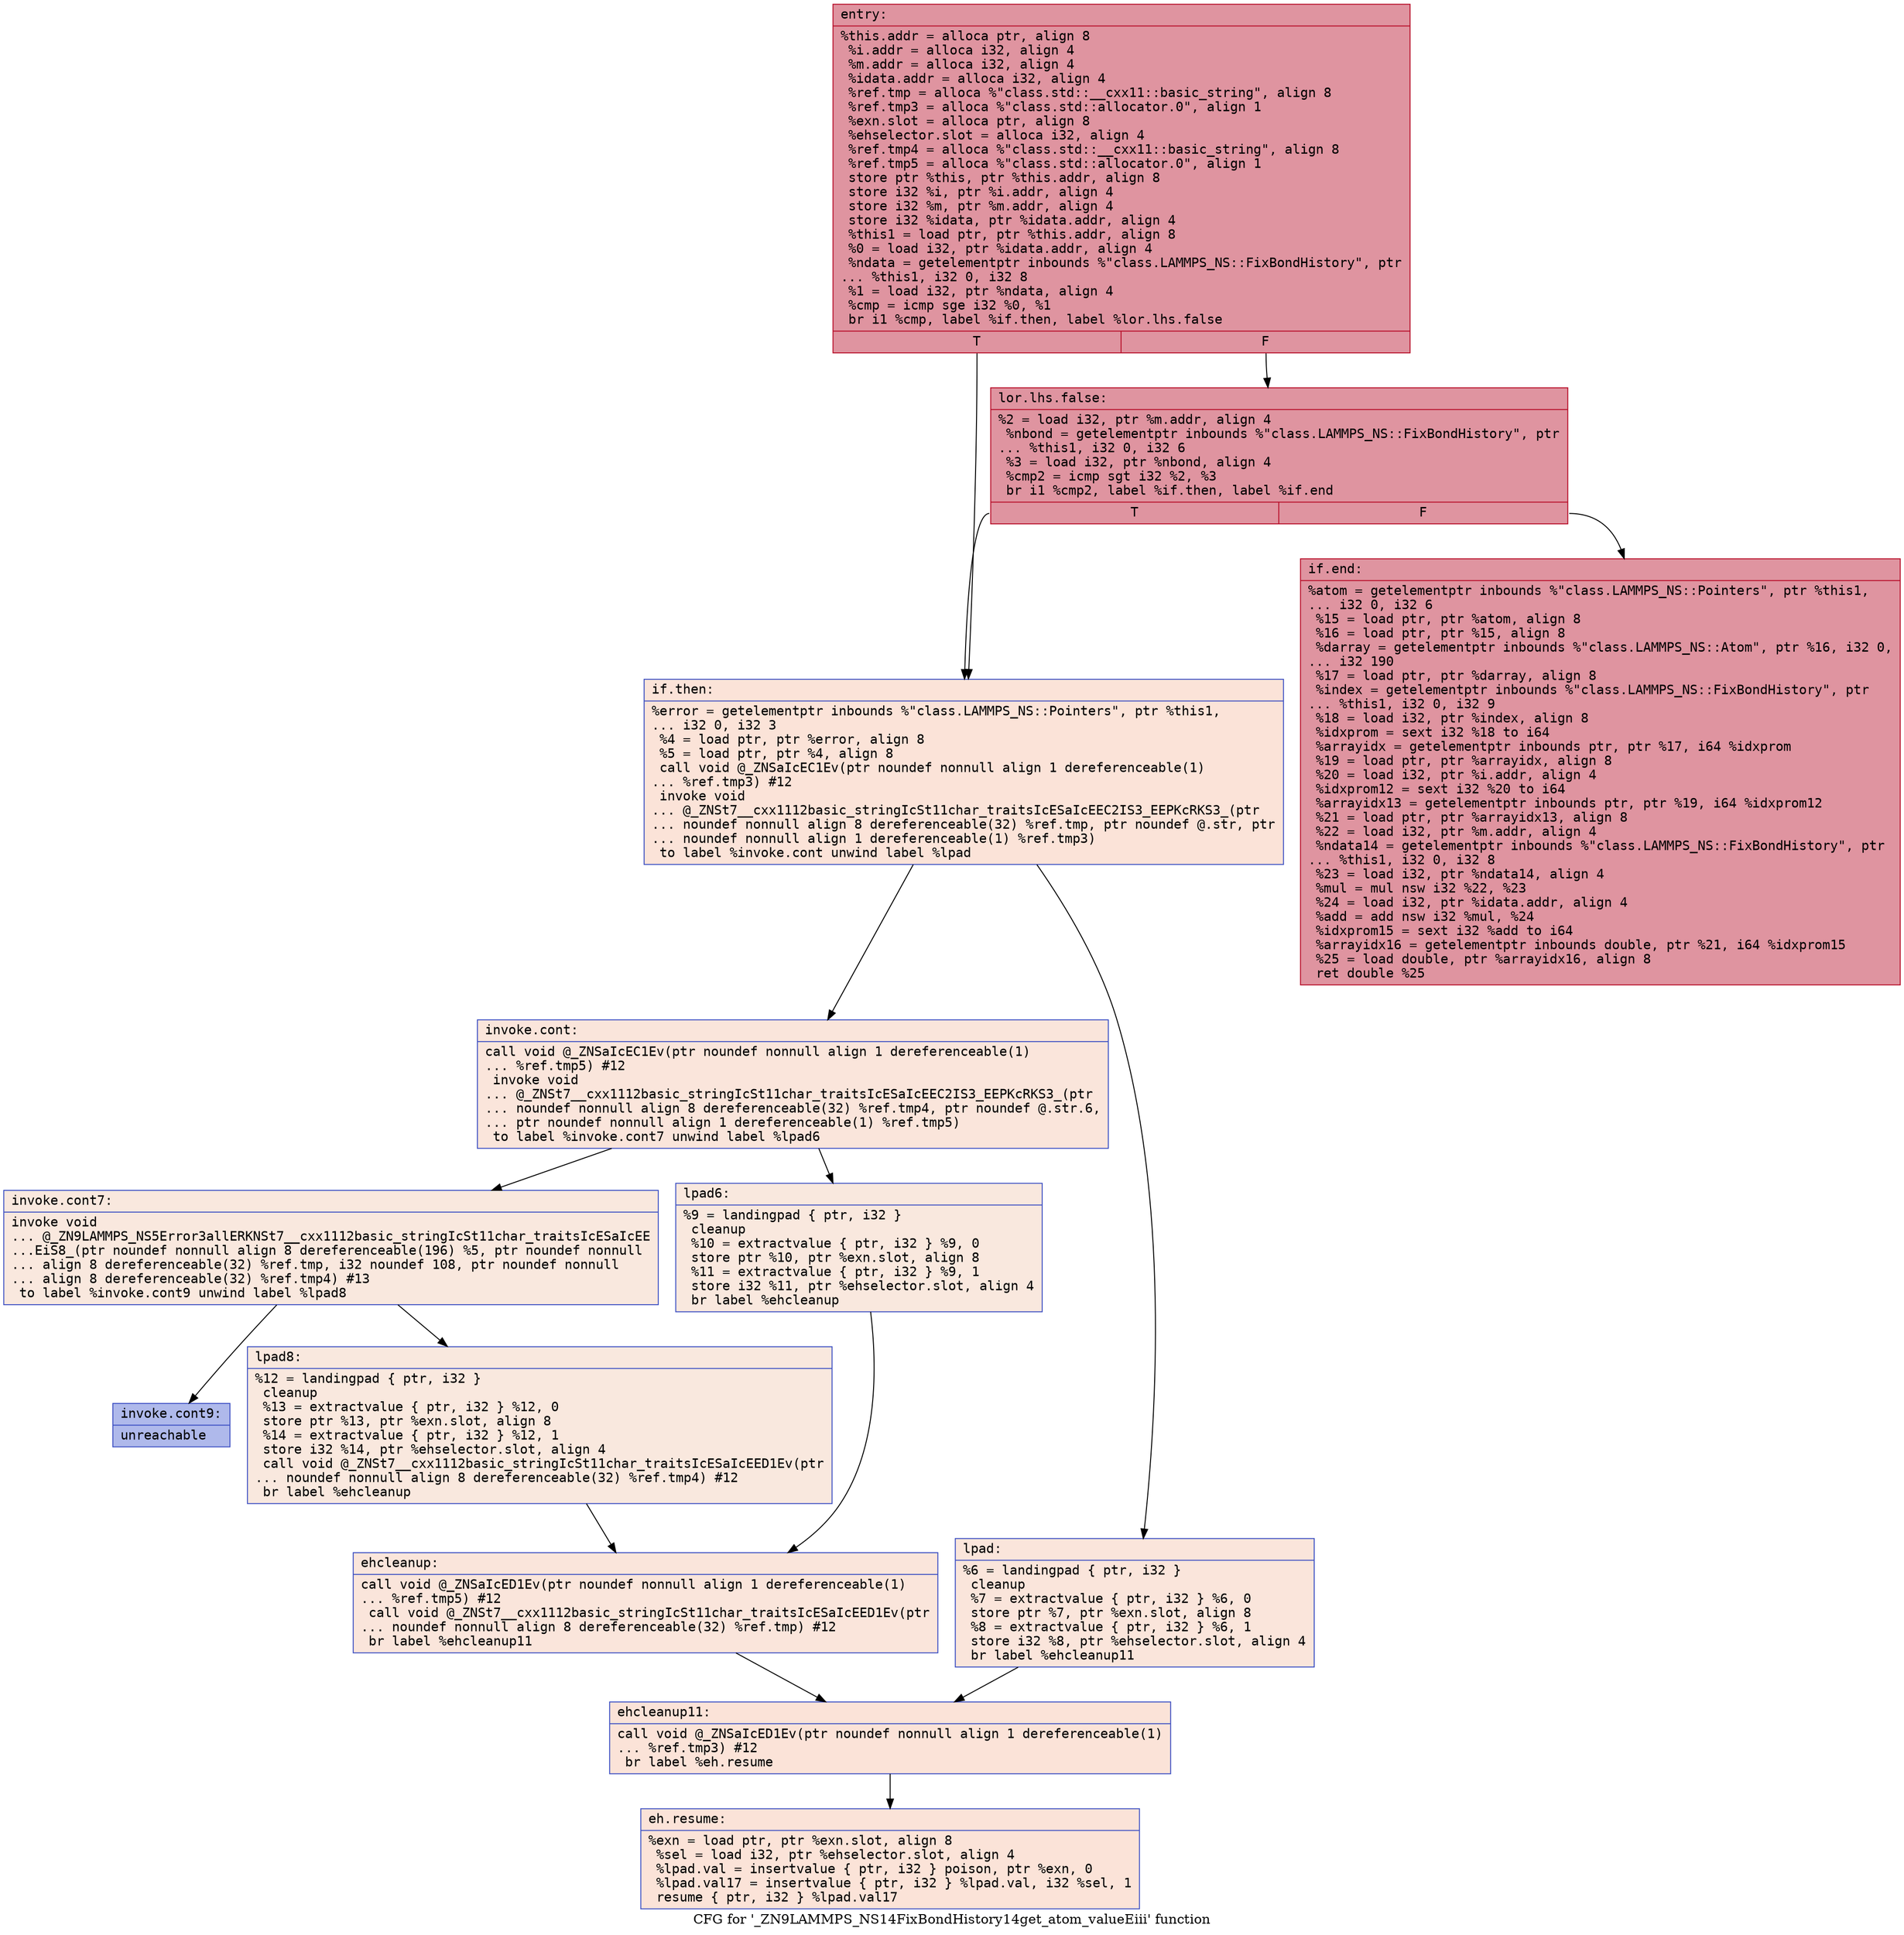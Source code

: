 digraph "CFG for '_ZN9LAMMPS_NS14FixBondHistory14get_atom_valueEiii' function" {
	label="CFG for '_ZN9LAMMPS_NS14FixBondHistory14get_atom_valueEiii' function";

	Node0x55e722ca2cd0 [shape=record,color="#b70d28ff", style=filled, fillcolor="#b70d2870" fontname="Courier",label="{entry:\l|  %this.addr = alloca ptr, align 8\l  %i.addr = alloca i32, align 4\l  %m.addr = alloca i32, align 4\l  %idata.addr = alloca i32, align 4\l  %ref.tmp = alloca %\"class.std::__cxx11::basic_string\", align 8\l  %ref.tmp3 = alloca %\"class.std::allocator.0\", align 1\l  %exn.slot = alloca ptr, align 8\l  %ehselector.slot = alloca i32, align 4\l  %ref.tmp4 = alloca %\"class.std::__cxx11::basic_string\", align 8\l  %ref.tmp5 = alloca %\"class.std::allocator.0\", align 1\l  store ptr %this, ptr %this.addr, align 8\l  store i32 %i, ptr %i.addr, align 4\l  store i32 %m, ptr %m.addr, align 4\l  store i32 %idata, ptr %idata.addr, align 4\l  %this1 = load ptr, ptr %this.addr, align 8\l  %0 = load i32, ptr %idata.addr, align 4\l  %ndata = getelementptr inbounds %\"class.LAMMPS_NS::FixBondHistory\", ptr\l... %this1, i32 0, i32 8\l  %1 = load i32, ptr %ndata, align 4\l  %cmp = icmp sge i32 %0, %1\l  br i1 %cmp, label %if.then, label %lor.lhs.false\l|{<s0>T|<s1>F}}"];
	Node0x55e722ca2cd0:s0 -> Node0x55e722cbd7c0[tooltip="entry -> if.then\nProbability 0.00%" ];
	Node0x55e722ca2cd0:s1 -> Node0x55e722cbd810[tooltip="entry -> lor.lhs.false\nProbability 100.00%" ];
	Node0x55e722cbd810 [shape=record,color="#b70d28ff", style=filled, fillcolor="#b70d2870" fontname="Courier",label="{lor.lhs.false:\l|  %2 = load i32, ptr %m.addr, align 4\l  %nbond = getelementptr inbounds %\"class.LAMMPS_NS::FixBondHistory\", ptr\l... %this1, i32 0, i32 6\l  %3 = load i32, ptr %nbond, align 4\l  %cmp2 = icmp sgt i32 %2, %3\l  br i1 %cmp2, label %if.then, label %if.end\l|{<s0>T|<s1>F}}"];
	Node0x55e722cbd810:s0 -> Node0x55e722cbd7c0[tooltip="lor.lhs.false -> if.then\nProbability 0.00%" ];
	Node0x55e722cbd810:s1 -> Node0x55e722cbdbb0[tooltip="lor.lhs.false -> if.end\nProbability 100.00%" ];
	Node0x55e722cbd7c0 [shape=record,color="#3d50c3ff", style=filled, fillcolor="#f6bfa670" fontname="Courier",label="{if.then:\l|  %error = getelementptr inbounds %\"class.LAMMPS_NS::Pointers\", ptr %this1,\l... i32 0, i32 3\l  %4 = load ptr, ptr %error, align 8\l  %5 = load ptr, ptr %4, align 8\l  call void @_ZNSaIcEC1Ev(ptr noundef nonnull align 1 dereferenceable(1)\l... %ref.tmp3) #12\l  invoke void\l... @_ZNSt7__cxx1112basic_stringIcSt11char_traitsIcESaIcEEC2IS3_EEPKcRKS3_(ptr\l... noundef nonnull align 8 dereferenceable(32) %ref.tmp, ptr noundef @.str, ptr\l... noundef nonnull align 1 dereferenceable(1) %ref.tmp3)\l          to label %invoke.cont unwind label %lpad\l}"];
	Node0x55e722cbd7c0 -> Node0x55e722cbe030[tooltip="if.then -> invoke.cont\nProbability 50.00%" ];
	Node0x55e722cbd7c0 -> Node0x55e722cbcfd0[tooltip="if.then -> lpad\nProbability 50.00%" ];
	Node0x55e722cbe030 [shape=record,color="#3d50c3ff", style=filled, fillcolor="#f4c5ad70" fontname="Courier",label="{invoke.cont:\l|  call void @_ZNSaIcEC1Ev(ptr noundef nonnull align 1 dereferenceable(1)\l... %ref.tmp5) #12\l  invoke void\l... @_ZNSt7__cxx1112basic_stringIcSt11char_traitsIcESaIcEEC2IS3_EEPKcRKS3_(ptr\l... noundef nonnull align 8 dereferenceable(32) %ref.tmp4, ptr noundef @.str.6,\l... ptr noundef nonnull align 1 dereferenceable(1) %ref.tmp5)\l          to label %invoke.cont7 unwind label %lpad6\l}"];
	Node0x55e722cbe030 -> Node0x55e722cbe590[tooltip="invoke.cont -> invoke.cont7\nProbability 50.00%" ];
	Node0x55e722cbe030 -> Node0x55e722cbe5e0[tooltip="invoke.cont -> lpad6\nProbability 50.00%" ];
	Node0x55e722cbe590 [shape=record,color="#3d50c3ff", style=filled, fillcolor="#f2cab570" fontname="Courier",label="{invoke.cont7:\l|  invoke void\l... @_ZN9LAMMPS_NS5Error3allERKNSt7__cxx1112basic_stringIcSt11char_traitsIcESaIcEE\l...EiS8_(ptr noundef nonnull align 8 dereferenceable(196) %5, ptr noundef nonnull\l... align 8 dereferenceable(32) %ref.tmp, i32 noundef 108, ptr noundef nonnull\l... align 8 dereferenceable(32) %ref.tmp4) #13\l          to label %invoke.cont9 unwind label %lpad8\l}"];
	Node0x55e722cbe590 -> Node0x55e722cbd0e0[tooltip="invoke.cont7 -> invoke.cont9\nProbability 0.00%" ];
	Node0x55e722cbe590 -> Node0x55e722cbe860[tooltip="invoke.cont7 -> lpad8\nProbability 100.00%" ];
	Node0x55e722cbd0e0 [shape=record,color="#3d50c3ff", style=filled, fillcolor="#4961d270" fontname="Courier",label="{invoke.cont9:\l|  unreachable\l}"];
	Node0x55e722cbcfd0 [shape=record,color="#3d50c3ff", style=filled, fillcolor="#f4c5ad70" fontname="Courier",label="{lpad:\l|  %6 = landingpad \{ ptr, i32 \}\l          cleanup\l  %7 = extractvalue \{ ptr, i32 \} %6, 0\l  store ptr %7, ptr %exn.slot, align 8\l  %8 = extractvalue \{ ptr, i32 \} %6, 1\l  store i32 %8, ptr %ehselector.slot, align 4\l  br label %ehcleanup11\l}"];
	Node0x55e722cbcfd0 -> Node0x55e722cbee20[tooltip="lpad -> ehcleanup11\nProbability 100.00%" ];
	Node0x55e722cbe5e0 [shape=record,color="#3d50c3ff", style=filled, fillcolor="#f2cab570" fontname="Courier",label="{lpad6:\l|  %9 = landingpad \{ ptr, i32 \}\l          cleanup\l  %10 = extractvalue \{ ptr, i32 \} %9, 0\l  store ptr %10, ptr %exn.slot, align 8\l  %11 = extractvalue \{ ptr, i32 \} %9, 1\l  store i32 %11, ptr %ehselector.slot, align 4\l  br label %ehcleanup\l}"];
	Node0x55e722cbe5e0 -> Node0x55e722cbf170[tooltip="lpad6 -> ehcleanup\nProbability 100.00%" ];
	Node0x55e722cbe860 [shape=record,color="#3d50c3ff", style=filled, fillcolor="#f2cab570" fontname="Courier",label="{lpad8:\l|  %12 = landingpad \{ ptr, i32 \}\l          cleanup\l  %13 = extractvalue \{ ptr, i32 \} %12, 0\l  store ptr %13, ptr %exn.slot, align 8\l  %14 = extractvalue \{ ptr, i32 \} %12, 1\l  store i32 %14, ptr %ehselector.slot, align 4\l  call void @_ZNSt7__cxx1112basic_stringIcSt11char_traitsIcESaIcEED1Ev(ptr\l... noundef nonnull align 8 dereferenceable(32) %ref.tmp4) #12\l  br label %ehcleanup\l}"];
	Node0x55e722cbe860 -> Node0x55e722cbf170[tooltip="lpad8 -> ehcleanup\nProbability 100.00%" ];
	Node0x55e722cbf170 [shape=record,color="#3d50c3ff", style=filled, fillcolor="#f4c5ad70" fontname="Courier",label="{ehcleanup:\l|  call void @_ZNSaIcED1Ev(ptr noundef nonnull align 1 dereferenceable(1)\l... %ref.tmp5) #12\l  call void @_ZNSt7__cxx1112basic_stringIcSt11char_traitsIcESaIcEED1Ev(ptr\l... noundef nonnull align 8 dereferenceable(32) %ref.tmp) #12\l  br label %ehcleanup11\l}"];
	Node0x55e722cbf170 -> Node0x55e722cbee20[tooltip="ehcleanup -> ehcleanup11\nProbability 100.00%" ];
	Node0x55e722cbee20 [shape=record,color="#3d50c3ff", style=filled, fillcolor="#f6bfa670" fontname="Courier",label="{ehcleanup11:\l|  call void @_ZNSaIcED1Ev(ptr noundef nonnull align 1 dereferenceable(1)\l... %ref.tmp3) #12\l  br label %eh.resume\l}"];
	Node0x55e722cbee20 -> Node0x55e722cbfa20[tooltip="ehcleanup11 -> eh.resume\nProbability 100.00%" ];
	Node0x55e722cbdbb0 [shape=record,color="#b70d28ff", style=filled, fillcolor="#b70d2870" fontname="Courier",label="{if.end:\l|  %atom = getelementptr inbounds %\"class.LAMMPS_NS::Pointers\", ptr %this1,\l... i32 0, i32 6\l  %15 = load ptr, ptr %atom, align 8\l  %16 = load ptr, ptr %15, align 8\l  %darray = getelementptr inbounds %\"class.LAMMPS_NS::Atom\", ptr %16, i32 0,\l... i32 190\l  %17 = load ptr, ptr %darray, align 8\l  %index = getelementptr inbounds %\"class.LAMMPS_NS::FixBondHistory\", ptr\l... %this1, i32 0, i32 9\l  %18 = load i32, ptr %index, align 8\l  %idxprom = sext i32 %18 to i64\l  %arrayidx = getelementptr inbounds ptr, ptr %17, i64 %idxprom\l  %19 = load ptr, ptr %arrayidx, align 8\l  %20 = load i32, ptr %i.addr, align 4\l  %idxprom12 = sext i32 %20 to i64\l  %arrayidx13 = getelementptr inbounds ptr, ptr %19, i64 %idxprom12\l  %21 = load ptr, ptr %arrayidx13, align 8\l  %22 = load i32, ptr %m.addr, align 4\l  %ndata14 = getelementptr inbounds %\"class.LAMMPS_NS::FixBondHistory\", ptr\l... %this1, i32 0, i32 8\l  %23 = load i32, ptr %ndata14, align 4\l  %mul = mul nsw i32 %22, %23\l  %24 = load i32, ptr %idata.addr, align 4\l  %add = add nsw i32 %mul, %24\l  %idxprom15 = sext i32 %add to i64\l  %arrayidx16 = getelementptr inbounds double, ptr %21, i64 %idxprom15\l  %25 = load double, ptr %arrayidx16, align 8\l  ret double %25\l}"];
	Node0x55e722cbfa20 [shape=record,color="#3d50c3ff", style=filled, fillcolor="#f6bfa670" fontname="Courier",label="{eh.resume:\l|  %exn = load ptr, ptr %exn.slot, align 8\l  %sel = load i32, ptr %ehselector.slot, align 4\l  %lpad.val = insertvalue \{ ptr, i32 \} poison, ptr %exn, 0\l  %lpad.val17 = insertvalue \{ ptr, i32 \} %lpad.val, i32 %sel, 1\l  resume \{ ptr, i32 \} %lpad.val17\l}"];
}
